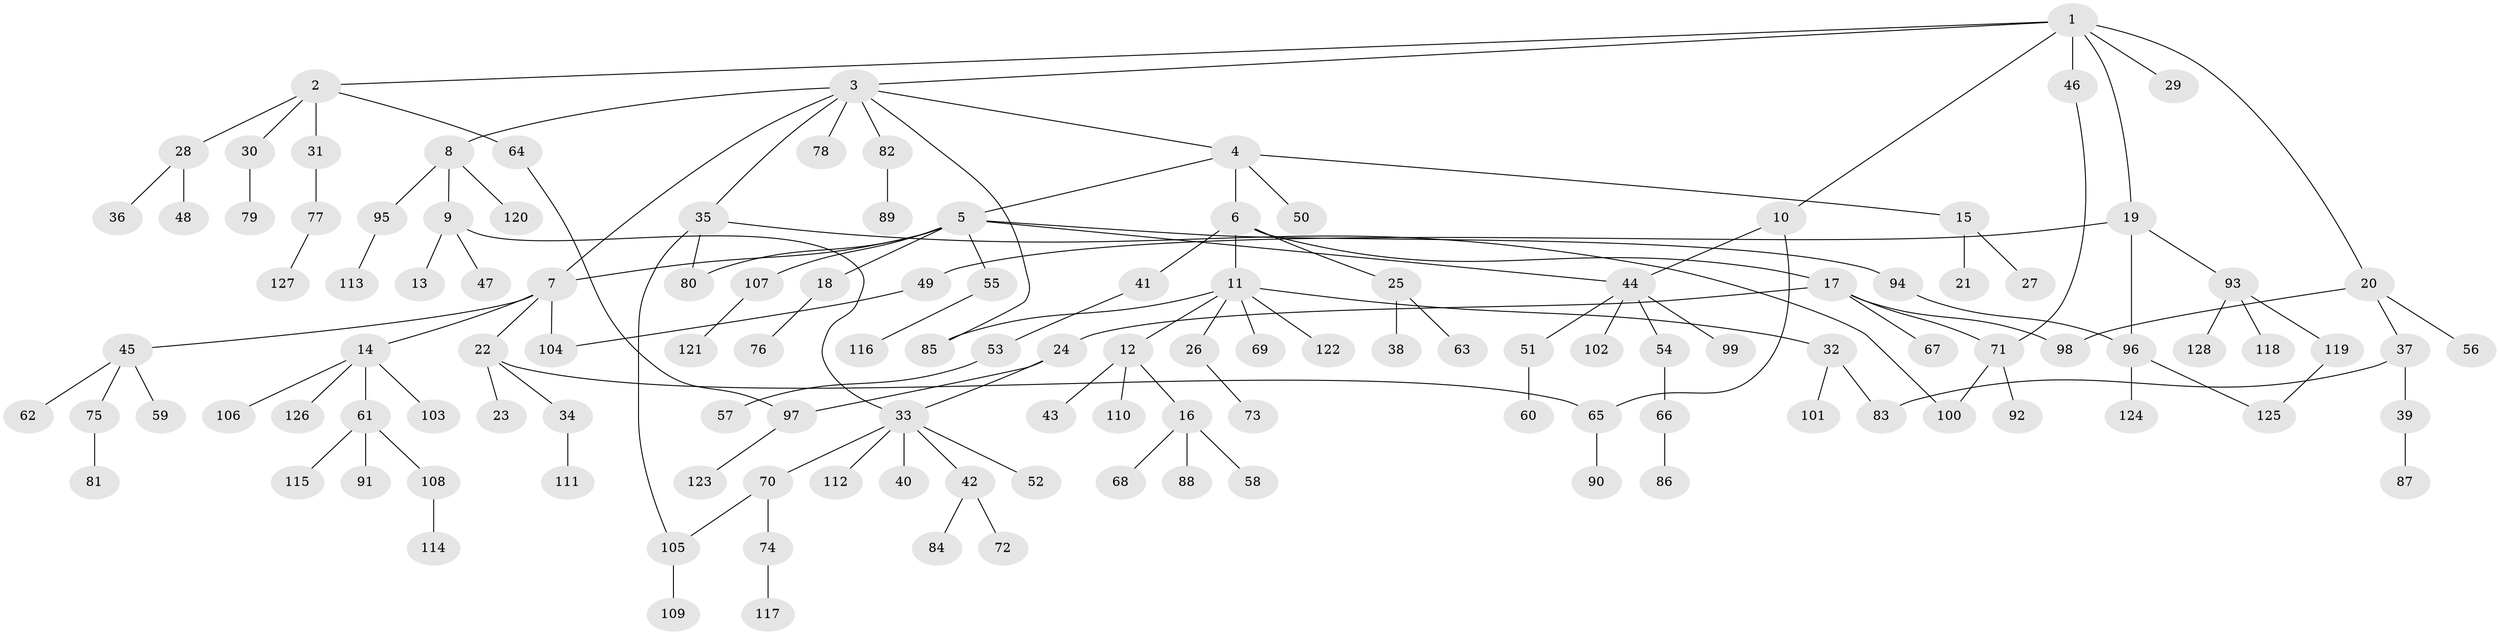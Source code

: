 // Generated by graph-tools (version 1.1) at 2025/49/03/09/25 03:49:21]
// undirected, 128 vertices, 142 edges
graph export_dot {
graph [start="1"]
  node [color=gray90,style=filled];
  1;
  2;
  3;
  4;
  5;
  6;
  7;
  8;
  9;
  10;
  11;
  12;
  13;
  14;
  15;
  16;
  17;
  18;
  19;
  20;
  21;
  22;
  23;
  24;
  25;
  26;
  27;
  28;
  29;
  30;
  31;
  32;
  33;
  34;
  35;
  36;
  37;
  38;
  39;
  40;
  41;
  42;
  43;
  44;
  45;
  46;
  47;
  48;
  49;
  50;
  51;
  52;
  53;
  54;
  55;
  56;
  57;
  58;
  59;
  60;
  61;
  62;
  63;
  64;
  65;
  66;
  67;
  68;
  69;
  70;
  71;
  72;
  73;
  74;
  75;
  76;
  77;
  78;
  79;
  80;
  81;
  82;
  83;
  84;
  85;
  86;
  87;
  88;
  89;
  90;
  91;
  92;
  93;
  94;
  95;
  96;
  97;
  98;
  99;
  100;
  101;
  102;
  103;
  104;
  105;
  106;
  107;
  108;
  109;
  110;
  111;
  112;
  113;
  114;
  115;
  116;
  117;
  118;
  119;
  120;
  121;
  122;
  123;
  124;
  125;
  126;
  127;
  128;
  1 -- 2;
  1 -- 3;
  1 -- 10;
  1 -- 19;
  1 -- 20;
  1 -- 29;
  1 -- 46;
  2 -- 28;
  2 -- 30;
  2 -- 31;
  2 -- 64;
  3 -- 4;
  3 -- 7;
  3 -- 8;
  3 -- 35;
  3 -- 78;
  3 -- 82;
  3 -- 85;
  4 -- 5;
  4 -- 6;
  4 -- 15;
  4 -- 50;
  5 -- 18;
  5 -- 55;
  5 -- 80;
  5 -- 94;
  5 -- 107;
  5 -- 7;
  5 -- 44;
  6 -- 11;
  6 -- 17;
  6 -- 25;
  6 -- 41;
  7 -- 14;
  7 -- 22;
  7 -- 45;
  7 -- 104;
  8 -- 9;
  8 -- 95;
  8 -- 120;
  9 -- 13;
  9 -- 47;
  9 -- 33;
  10 -- 44;
  10 -- 65;
  11 -- 12;
  11 -- 26;
  11 -- 32;
  11 -- 69;
  11 -- 85;
  11 -- 122;
  12 -- 16;
  12 -- 43;
  12 -- 110;
  14 -- 61;
  14 -- 103;
  14 -- 106;
  14 -- 126;
  15 -- 21;
  15 -- 27;
  16 -- 58;
  16 -- 68;
  16 -- 88;
  17 -- 24;
  17 -- 67;
  17 -- 71;
  17 -- 98;
  18 -- 76;
  19 -- 49;
  19 -- 93;
  19 -- 96;
  20 -- 37;
  20 -- 56;
  20 -- 98;
  22 -- 23;
  22 -- 34;
  22 -- 65;
  24 -- 33;
  24 -- 97;
  25 -- 38;
  25 -- 63;
  26 -- 73;
  28 -- 36;
  28 -- 48;
  30 -- 79;
  31 -- 77;
  32 -- 83;
  32 -- 101;
  33 -- 40;
  33 -- 42;
  33 -- 52;
  33 -- 70;
  33 -- 112;
  34 -- 111;
  35 -- 105;
  35 -- 80;
  35 -- 100;
  37 -- 39;
  37 -- 83;
  39 -- 87;
  41 -- 53;
  42 -- 72;
  42 -- 84;
  44 -- 51;
  44 -- 54;
  44 -- 99;
  44 -- 102;
  45 -- 59;
  45 -- 62;
  45 -- 75;
  46 -- 71;
  49 -- 104;
  51 -- 60;
  53 -- 57;
  54 -- 66;
  55 -- 116;
  61 -- 91;
  61 -- 108;
  61 -- 115;
  64 -- 97;
  65 -- 90;
  66 -- 86;
  70 -- 74;
  70 -- 105;
  71 -- 92;
  71 -- 100;
  74 -- 117;
  75 -- 81;
  77 -- 127;
  82 -- 89;
  93 -- 118;
  93 -- 119;
  93 -- 128;
  94 -- 96;
  95 -- 113;
  96 -- 124;
  96 -- 125;
  97 -- 123;
  105 -- 109;
  107 -- 121;
  108 -- 114;
  119 -- 125;
}
